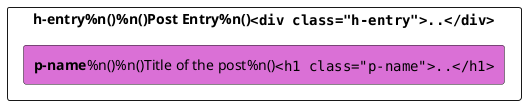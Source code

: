{
  "sha1": "ahn78u9u4hhwad06a1nk906n6o8vwvm",
  "insertion": {
    "when": "2024-05-30T20:48:21.878Z",
    "url": "http://forum.plantuml.net/7533/how-to-have-monospace-font-in-a-rectange",
    "user": "plantuml@gmail.com"
  }
}
@startuml
rectangle "**h-entry**%n()%n()Post Entry%n()""<div class="h-entry">..</div>""" as he #white {
  rectangle "**p-name**%n()%n()Title of the post%n()""<h1 class="p-name">..</h1>""" as pn #orchid
}
@enduml
